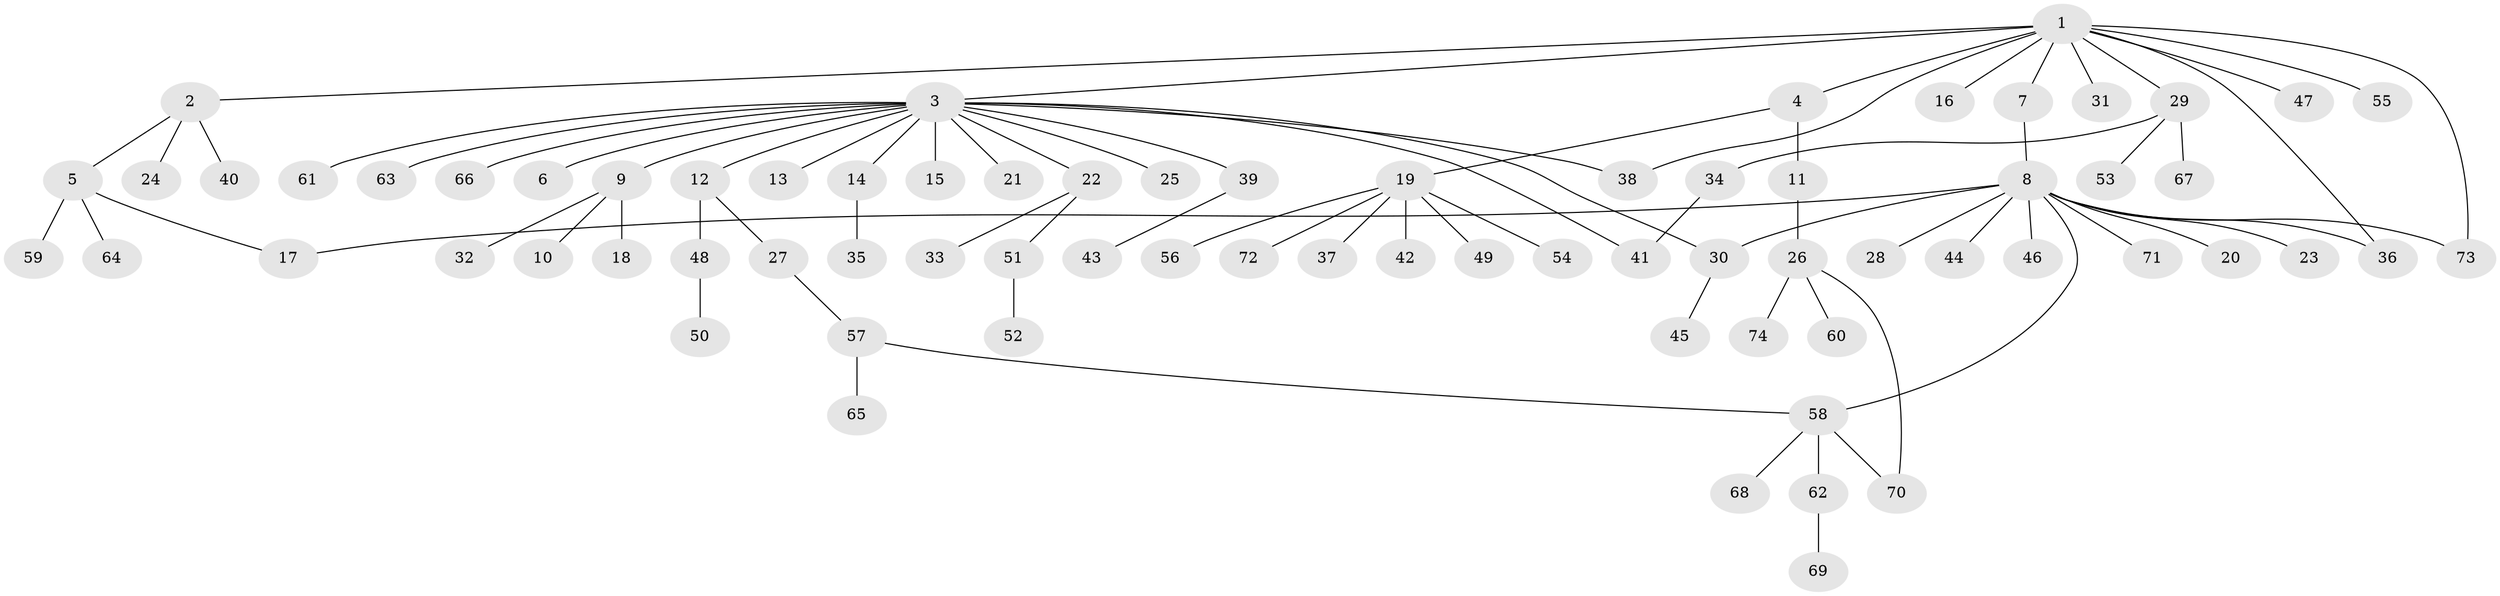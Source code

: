 // coarse degree distribution, {12: 0.017543859649122806, 3: 0.08771929824561403, 19: 0.017543859649122806, 8: 0.017543859649122806, 4: 0.03508771929824561, 1: 0.6491228070175439, 2: 0.15789473684210525, 11: 0.017543859649122806}
// Generated by graph-tools (version 1.1) at 2025/41/03/06/25 10:41:48]
// undirected, 74 vertices, 81 edges
graph export_dot {
graph [start="1"]
  node [color=gray90,style=filled];
  1;
  2;
  3;
  4;
  5;
  6;
  7;
  8;
  9;
  10;
  11;
  12;
  13;
  14;
  15;
  16;
  17;
  18;
  19;
  20;
  21;
  22;
  23;
  24;
  25;
  26;
  27;
  28;
  29;
  30;
  31;
  32;
  33;
  34;
  35;
  36;
  37;
  38;
  39;
  40;
  41;
  42;
  43;
  44;
  45;
  46;
  47;
  48;
  49;
  50;
  51;
  52;
  53;
  54;
  55;
  56;
  57;
  58;
  59;
  60;
  61;
  62;
  63;
  64;
  65;
  66;
  67;
  68;
  69;
  70;
  71;
  72;
  73;
  74;
  1 -- 2;
  1 -- 3;
  1 -- 4;
  1 -- 7;
  1 -- 16;
  1 -- 29;
  1 -- 31;
  1 -- 36;
  1 -- 38;
  1 -- 47;
  1 -- 55;
  1 -- 73;
  2 -- 5;
  2 -- 24;
  2 -- 40;
  3 -- 6;
  3 -- 9;
  3 -- 12;
  3 -- 13;
  3 -- 14;
  3 -- 15;
  3 -- 21;
  3 -- 22;
  3 -- 25;
  3 -- 30;
  3 -- 38;
  3 -- 39;
  3 -- 41;
  3 -- 61;
  3 -- 63;
  3 -- 66;
  4 -- 11;
  4 -- 19;
  5 -- 17;
  5 -- 59;
  5 -- 64;
  7 -- 8;
  8 -- 17;
  8 -- 20;
  8 -- 23;
  8 -- 28;
  8 -- 30;
  8 -- 36;
  8 -- 44;
  8 -- 46;
  8 -- 58;
  8 -- 71;
  8 -- 73;
  9 -- 10;
  9 -- 18;
  9 -- 32;
  11 -- 26;
  12 -- 27;
  12 -- 48;
  14 -- 35;
  19 -- 37;
  19 -- 42;
  19 -- 49;
  19 -- 54;
  19 -- 56;
  19 -- 72;
  22 -- 33;
  22 -- 51;
  26 -- 60;
  26 -- 70;
  26 -- 74;
  27 -- 57;
  29 -- 34;
  29 -- 53;
  29 -- 67;
  30 -- 45;
  34 -- 41;
  39 -- 43;
  48 -- 50;
  51 -- 52;
  57 -- 58;
  57 -- 65;
  58 -- 62;
  58 -- 68;
  58 -- 70;
  62 -- 69;
}

